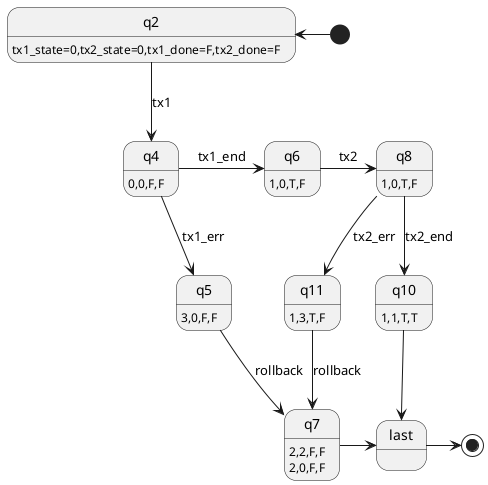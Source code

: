 @startuml
' left to right direction
' hide empty description


state "q2" as q2
' q2 : !_tx1_state_0,!_tx1_state_1,!_tx2_state_0,!_tx2_state_1,!tx1_done,!tx2_done
' q2 : tx1_state=0,tx2_state=0,!tx1_done,!tx2_done
q2 : tx1_state=0,tx2_state=0,tx1_done=F,tx2_done=F

state "q4" as q4
' q4 : !_tx1_state_0,!_tx1_state_1,!_tx2_state_0,!_tx2_state_1,!tx1_done,!tx2_done
' q4 : tx1_state=0,tx2_state=0,!tx1_done,!tx2_done
q4 : 0,0,F,F

state "q5" as q5
' q5 : _tx1_state_0,_tx1_state_1,!_tx2_state_0,!_tx2_state_1,!tx1_done,!tx2_done
' q5 : tx1_state=3,tx2_state=0,!tx1_done,!tx2_done
q5 : 3,0,F,F

state "q6" as q6
' q6 : _tx1_state_0,!_tx1_state_1,!_tx2_state_0,!_tx2_state_1,tx1_done,!tx2_done
' q6 : tx1_state=1,tx2_state=0,tx1_done,!tx2_done
q6 : 1,0,T,F

state "q7" as q7
' q7 : !_tx1_state_0,_tx1_state_1,!_tx2_state_0,_tx2_state_1,!tx1_done,!tx2_done
' q7 : !_tx1_state_0,_tx1_state_1,!_tx2_state_0,!_tx2_state_1,!tx1_done,!tx2_done
' q7 : tx1_state=2,tx2_state=2,!tx1_done,!tx2_done
' q7 : tx1_state=2,tx2_state=0,!tx1_done,!tx2_done
q7 : 2,2,F,F
q7 : 2,0,F,F

state "q8" as q8
' q8 : _tx1_state_0,!_tx1_state_1,!_tx2_state_0,!_tx2_state_1,tx1_done,!tx2_done
' q8 : tx1_state=1,tx2_state=0,tx1_done,!tx2_done
q8 : 1,0,T,F

state "last" as q9
' q9 : !_tx1_state_0,!_tx2_state_0,!tx1_done,!tx2_done
' q9 : !_tx1_state_0,_tx2_state_0,_tx2_state_1,!tx1_done,!tx2_done
' q9 : _tx1_state_0,_tx1_state_1,!_tx2_state_0,!tx1_done,!tx2_done
' q9 : _tx1_state_0,_tx1_state_1,_tx2_state_0,_tx2_state_1,!tx1_done,!tx2_done
' q9 : _tx1_state_0,!_tx1_state_1,_tx2_state_0,!_tx2_state_1,tx1_done,tx2_done

state "q10" as q10
' q10 : _tx1_state_0,!_tx1_state_1,_tx2_state_0,!_tx2_state_1,tx1_done,tx2_done
' q10 : tx1_state=1,tx2_state=1,tx1_done,tx2_done
q10 : 1,1,T,T

state "q11" as q11
' q11 : _tx1_state_0,!_tx1_state_1,_tx2_state_0,_tx2_state_1,tx1_done,!tx2_done
' q11 : tx1_state=1,tx2_state=3,tx1_done,!tx2_done
q11 : 1,3,T,F


[*] -left-> q2

q2 -down-> q4 : tx1
q4 -right-> q6 : tx1_end
q6 -right-> q8 : tx2
q8 --> q10 : tx2_end

q4 -down-> q5 : tx1_err
q5 --> q7 : rollback
q8 -down-> q11 : tx2_err
q11 --> q7 : rollback

q7 -right-> q9
'q7 --> q9
'q7 --> q9
'q7 --> q9
q10 --> q9

q9 -right-> [*]


@enduml
